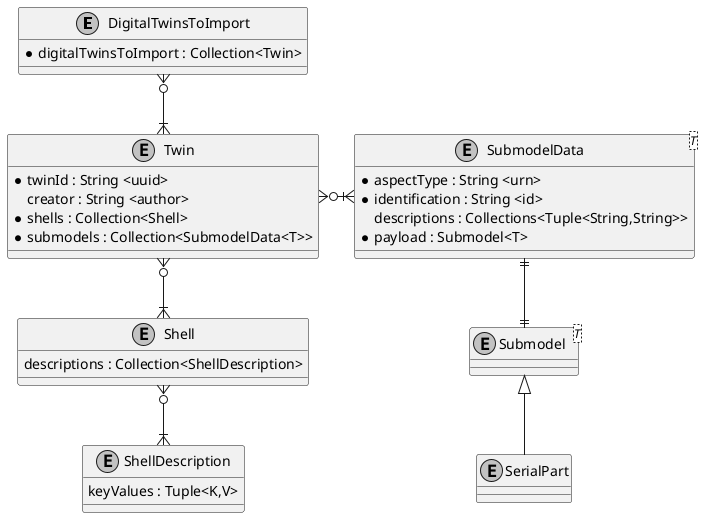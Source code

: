 @startuml
skinparam monochrome true
skinparam shadowing false
skinparam linetype ortho
skinparam defaultFontName "Architects daughter"


entity DigitalTwinsToImport {
    * digitalTwinsToImport : Collection<Twin>
}
entity Twin {
    * twinId : String <uuid>
    creator : String <author>
    * shells : Collection<Shell>
    * submodels : Collection<SubmodelData<T>>
}
entity Shell {
    descriptions : Collection<ShellDescription>
}
entity ShellDescription {
    keyValues : Tuple<K,V>
}
entity SubmodelData<T> {
    * aspectType : String <urn>
    * identification : String <id>
    descriptions : Collections<Tuple<String,String>>
    * payload : Submodel<T>
}

entity  Submodel<T>

entity SerialPart

DigitalTwinsToImport }o--|{ Twin
Twin  }o--|{ Shell
Shell }o--|{  ShellDescription
Twin }o-|{ SubmodelData
SubmodelData ||--|| Submodel
Submodel <|-- SerialPart

@enduml
